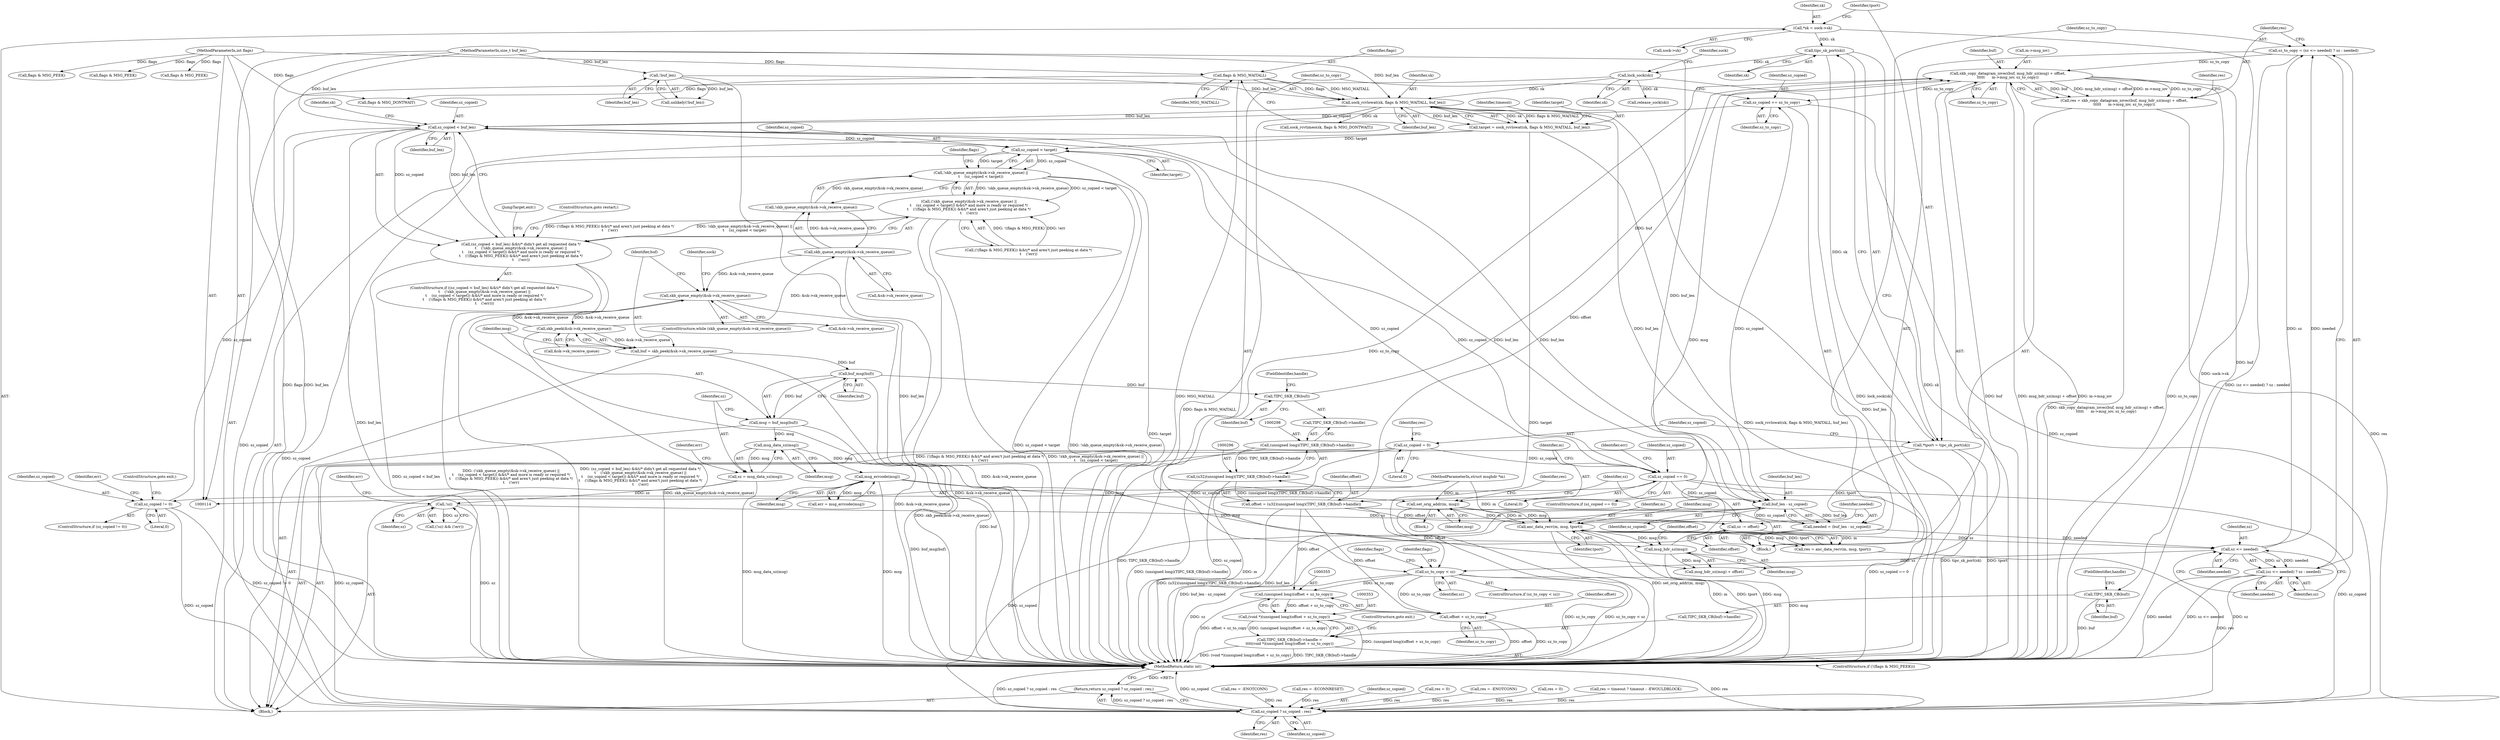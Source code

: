 digraph "0_linux_60085c3d009b0df252547adb336d1ccca5ce52ec_0@API" {
"1000311" [label="(Call,sz_to_copy = (sz <= needed) ? sz : needed)"];
"1000314" [label="(Call,sz <= needed)"];
"1000303" [label="(Call,sz -= offset)"];
"1000293" [label="(Call,offset = (u32)(unsigned long)(TIPC_SKB_CB(buf)->handle))"];
"1000295" [label="(Call,(u32)(unsigned long)(TIPC_SKB_CB(buf)->handle))"];
"1000297" [label="(Call,(unsigned long)(TIPC_SKB_CB(buf)->handle))"];
"1000263" [label="(Call,!sz)"];
"1000253" [label="(Call,sz = msg_data_sz(msg))"];
"1000255" [label="(Call,msg_data_sz(msg))"];
"1000249" [label="(Call,msg = buf_msg(buf))"];
"1000251" [label="(Call,buf_msg(buf))"];
"1000242" [label="(Call,buf = skb_peek(&sk->sk_receive_queue))"];
"1000244" [label="(Call,skb_peek(&sk->sk_receive_queue))"];
"1000198" [label="(Call,skb_queue_empty(&sk->sk_receive_queue))"];
"1000415" [label="(Call,skb_queue_empty(&sk->sk_receive_queue))"];
"1000306" [label="(Call,needed = (buf_len - sz_copied))"];
"1000308" [label="(Call,buf_len - sz_copied)"];
"1000183" [label="(Call,sock_rcvlowat(sk, flags & MSG_WAITALL, buf_len))"];
"1000155" [label="(Call,lock_sock(sk))"];
"1000130" [label="(Call,tipc_sk_port(sk))"];
"1000122" [label="(Call,*sk = sock->sk)"];
"1000185" [label="(Call,flags & MSG_WAITALL)"];
"1000119" [label="(MethodParameterIn,int flags)"];
"1000150" [label="(Call,!buf_len)"];
"1000118" [label="(MethodParameterIn,size_t buf_len)"];
"1000409" [label="(Call,sz_copied < buf_len)"];
"1000363" [label="(Call,sz_copied != 0)"];
"1000272" [label="(Call,sz_copied == 0)"];
"1000140" [label="(Call,sz_copied = 0)"];
"1000420" [label="(Call,sz_copied < target)"];
"1000181" [label="(Call,target = sock_rcvlowat(sk, flags & MSG_WAITALL, buf_len))"];
"1000334" [label="(Call,sz_copied += sz_to_copy)"];
"1000321" [label="(Call,skb_copy_datagram_iovec(buf, msg_hdr_sz(msg) + offset,\n\t\t\t\t\t      m->msg_iov, sz_to_copy))"];
"1000300" [label="(Call,TIPC_SKB_CB(buf))"];
"1000324" [label="(Call,msg_hdr_sz(msg))"];
"1000259" [label="(Call,msg_errcode(msg))"];
"1000281" [label="(Call,anc_data_recv(m, msg, tport))"];
"1000276" [label="(Call,set_orig_addr(m, msg))"];
"1000117" [label="(MethodParameterIn,struct msghdr *m)"];
"1000128" [label="(Call,*tport = tipc_sk_port(sk))"];
"1000311" [label="(Call,sz_to_copy = (sz <= needed) ? sz : needed)"];
"1000319" [label="(Call,res = skb_copy_datagram_iovec(buf, msg_hdr_sz(msg) + offset,\n\t\t\t\t\t      m->msg_iov, sz_to_copy))"];
"1000435" [label="(Call,sz_copied ? sz_copied : res)"];
"1000434" [label="(Return,return sz_copied ? sz_copied : res;)"];
"1000313" [label="(Call,(sz <= needed) ? sz : needed)"];
"1000338" [label="(Call,sz_to_copy < sz)"];
"1000354" [label="(Call,(unsigned long)(offset + sz_to_copy))"];
"1000352" [label="(Call,(void *)(unsigned long)(offset + sz_to_copy))"];
"1000347" [label="(Call,TIPC_SKB_CB(buf)->handle =\n\t\t\t\t(void *)(unsigned long)(offset + sz_to_copy))"];
"1000356" [label="(Call,offset + sz_to_copy)"];
"1000408" [label="(Call,(sz_copied < buf_len) &&\t/* didn't get all requested data */\n\t    (!skb_queue_empty(&sk->sk_receive_queue) ||\n\t    (sz_copied < target)) &&\t/* and more is ready or required */\n\t    (!(flags & MSG_PEEK)) &&\t/* and aren't just peeking at data */\n\t    (!err))"];
"1000413" [label="(Call,!skb_queue_empty(&sk->sk_receive_queue) ||\n\t    (sz_copied < target))"];
"1000412" [label="(Call,(!skb_queue_empty(&sk->sk_receive_queue) ||\n\t    (sz_copied < target)) &&\t/* and more is ready or required */\n\t    (!(flags & MSG_PEEK)) &&\t/* and aren't just peeking at data */\n\t    (!err))"];
"1000349" [label="(Call,TIPC_SKB_CB(buf))"];
"1000408" [label="(Call,(sz_copied < buf_len) &&\t/* didn't get all requested data */\n\t    (!skb_queue_empty(&sk->sk_receive_queue) ||\n\t    (sz_copied < target)) &&\t/* and more is ready or required */\n\t    (!(flags & MSG_PEEK)) &&\t/* and aren't just peeking at data */\n\t    (!err))"];
"1000422" [label="(Identifier,target)"];
"1000242" [label="(Call,buf = skb_peek(&sk->sk_receive_queue))"];
"1000171" [label="(Call,res = -ENOTCONN)"];
"1000339" [label="(Identifier,sz_to_copy)"];
"1000322" [label="(Identifier,buf)"];
"1000327" [label="(Call,m->msg_iov)"];
"1000342" [label="(ControlStructure,if (!(flags & MSG_PEEK)))"];
"1000434" [label="(Return,return sz_copied ? sz_copied : res;)"];
"1000362" [label="(ControlStructure,if (sz_copied != 0))"];
"1000191" [label="(Call,sock_rcvtimeo(sk, flags & MSG_DONTWAIT))"];
"1000262" [label="(Call,(!sz) && (!err))"];
"1000319" [label="(Call,res = skb_copy_datagram_iovec(buf, msg_hdr_sz(msg) + offset,\n\t\t\t\t\t      m->msg_iov, sz_to_copy))"];
"1000426" [label="(Identifier,flags)"];
"1000257" [label="(Call,err = msg_errcode(msg))"];
"1000243" [label="(Identifier,buf)"];
"1000290" [label="(Identifier,err)"];
"1000439" [label="(MethodReturn,static int)"];
"1000253" [label="(Call,sz = msg_data_sz(msg))"];
"1000318" [label="(Identifier,needed)"];
"1000307" [label="(Identifier,needed)"];
"1000336" [label="(Identifier,sz_to_copy)"];
"1000326" [label="(Identifier,offset)"];
"1000117" [label="(MethodParameterIn,struct msghdr *m)"];
"1000282" [label="(Identifier,m)"];
"1000325" [label="(Identifier,msg)"];
"1000324" [label="(Call,msg_hdr_sz(msg))"];
"1000379" [label="(Call,res = -ECONNRESET)"];
"1000140" [label="(Call,sz_copied = 0)"];
"1000284" [label="(Identifier,tport)"];
"1000352" [label="(Call,(void *)(unsigned long)(offset + sz_to_copy))"];
"1000415" [label="(Call,skb_queue_empty(&sk->sk_receive_queue))"];
"1000302" [label="(FieldIdentifier,handle)"];
"1000274" [label="(Literal,0)"];
"1000156" [label="(Identifier,sk)"];
"1000309" [label="(Identifier,buf_len)"];
"1000299" [label="(Call,TIPC_SKB_CB(buf)->handle)"];
"1000130" [label="(Call,tipc_sk_port(sk))"];
"1000365" [label="(Literal,0)"];
"1000279" [label="(Call,res = anc_data_recv(m, msg, tport))"];
"1000283" [label="(Identifier,msg)"];
"1000438" [label="(Identifier,res)"];
"1000185" [label="(Call,flags & MSG_WAITALL)"];
"1000245" [label="(Call,&sk->sk_receive_queue)"];
"1000181" [label="(Call,target = sock_rcvlowat(sk, flags & MSG_WAITALL, buf_len))"];
"1000414" [label="(Call,!skb_queue_empty(&sk->sk_receive_queue))"];
"1000119" [label="(MethodParameterIn,int flags)"];
"1000436" [label="(Identifier,sz_copied)"];
"1000255" [label="(Call,msg_data_sz(msg))"];
"1000249" [label="(Call,msg = buf_msg(buf))"];
"1000387" [label="(Identifier,flags)"];
"1000129" [label="(Identifier,tport)"];
"1000291" [label="(Block,)"];
"1000187" [label="(Identifier,MSG_WAITALL)"];
"1000123" [label="(Identifier,sk)"];
"1000375" [label="(Call,res = 0)"];
"1000407" [label="(ControlStructure,if ((sz_copied < buf_len) &&\t/* didn't get all requested data */\n\t    (!skb_queue_empty(&sk->sk_receive_queue) ||\n\t    (sz_copied < target)) &&\t/* and more is ready or required */\n\t    (!(flags & MSG_PEEK)) &&\t/* and aren't just peeking at data */\n\t    (!err)))"];
"1000435" [label="(Call,sz_copied ? sz_copied : res)"];
"1000350" [label="(Identifier,buf)"];
"1000244" [label="(Call,skb_peek(&sk->sk_receive_queue))"];
"1000356" [label="(Call,offset + sz_to_copy)"];
"1000432" [label="(Call,release_sock(sk))"];
"1000146" [label="(Identifier,res)"];
"1000128" [label="(Call,*tport = tipc_sk_port(sk))"];
"1000308" [label="(Call,buf_len - sz_copied)"];
"1000276" [label="(Call,set_orig_addr(m, msg))"];
"1000190" [label="(Identifier,timeout)"];
"1000295" [label="(Call,(u32)(unsigned long)(TIPC_SKB_CB(buf)->handle))"];
"1000409" [label="(Call,sz_copied < buf_len)"];
"1000320" [label="(Identifier,res)"];
"1000122" [label="(Call,*sk = sock->sk)"];
"1000301" [label="(Identifier,buf)"];
"1000149" [label="(Call,unlikely(!buf_len))"];
"1000418" [label="(Identifier,sk)"];
"1000182" [label="(Identifier,target)"];
"1000345" [label="(Identifier,flags)"];
"1000184" [label="(Identifier,sk)"];
"1000335" [label="(Identifier,sz_copied)"];
"1000425" [label="(Call,flags & MSG_PEEK)"];
"1000358" [label="(Identifier,sz_to_copy)"];
"1000183" [label="(Call,sock_rcvlowat(sk, flags & MSG_WAITALL, buf_len))"];
"1000304" [label="(Identifier,sz)"];
"1000266" [label="(Identifier,err)"];
"1000338" [label="(Call,sz_to_copy < sz)"];
"1000211" [label="(Call,res = -ENOTCONN)"];
"1000263" [label="(Call,!sz)"];
"1000264" [label="(Identifier,sz)"];
"1000281" [label="(Call,anc_data_recv(m, msg, tport))"];
"1000278" [label="(Identifier,msg)"];
"1000259" [label="(Call,msg_errcode(msg))"];
"1000420" [label="(Call,sz_copied < target)"];
"1000332" [label="(Identifier,res)"];
"1000411" [label="(Identifier,buf_len)"];
"1000340" [label="(Identifier,sz)"];
"1000354" [label="(Call,(unsigned long)(offset + sz_to_copy))"];
"1000198" [label="(Call,skb_queue_empty(&sk->sk_receive_queue))"];
"1000311" [label="(Call,sz_to_copy = (sz <= needed) ? sz : needed)"];
"1000421" [label="(Identifier,sz_copied)"];
"1000120" [label="(Block,)"];
"1000258" [label="(Identifier,err)"];
"1000186" [label="(Identifier,flags)"];
"1000305" [label="(Identifier,offset)"];
"1000151" [label="(Identifier,buf_len)"];
"1000131" [label="(Identifier,sk)"];
"1000207" [label="(Identifier,sock)"];
"1000260" [label="(Identifier,msg)"];
"1000250" [label="(Identifier,msg)"];
"1000197" [label="(ControlStructure,while (skb_queue_empty(&sk->sk_receive_queue)))"];
"1000273" [label="(Identifier,sz_copied)"];
"1000199" [label="(Call,&sk->sk_receive_queue)"];
"1000348" [label="(Call,TIPC_SKB_CB(buf)->handle)"];
"1000364" [label="(Identifier,sz_copied)"];
"1000297" [label="(Call,(unsigned long)(TIPC_SKB_CB(buf)->handle))"];
"1000351" [label="(FieldIdentifier,handle)"];
"1000437" [label="(Identifier,sz_copied)"];
"1000357" [label="(Identifier,offset)"];
"1000277" [label="(Identifier,m)"];
"1000370" [label="(Identifier,err)"];
"1000431" [label="(JumpTarget,exit:)"];
"1000323" [label="(Call,msg_hdr_sz(msg) + offset)"];
"1000252" [label="(Identifier,buf)"];
"1000347" [label="(Call,TIPC_SKB_CB(buf)->handle =\n\t\t\t\t(void *)(unsigned long)(offset + sz_to_copy))"];
"1000141" [label="(Identifier,sz_copied)"];
"1000410" [label="(Identifier,sz_copied)"];
"1000303" [label="(Call,sz -= offset)"];
"1000150" [label="(Call,!buf_len)"];
"1000337" [label="(ControlStructure,if (sz_to_copy < sz))"];
"1000162" [label="(Identifier,sock)"];
"1000312" [label="(Identifier,sz_to_copy)"];
"1000317" [label="(Identifier,sz)"];
"1000359" [label="(ControlStructure,goto exit;)"];
"1000386" [label="(Call,flags & MSG_PEEK)"];
"1000271" [label="(ControlStructure,if (sz_copied == 0))"];
"1000145" [label="(Call,res = 0)"];
"1000124" [label="(Call,sock->sk)"];
"1000344" [label="(Call,flags & MSG_PEEK)"];
"1000256" [label="(Identifier,msg)"];
"1000280" [label="(Identifier,res)"];
"1000330" [label="(Identifier,sz_to_copy)"];
"1000412" [label="(Call,(!skb_queue_empty(&sk->sk_receive_queue) ||\n\t    (sz_copied < target)) &&\t/* and more is ready or required */\n\t    (!(flags & MSG_PEEK)) &&\t/* and aren't just peeking at data */\n\t    (!err))"];
"1000254" [label="(Identifier,sz)"];
"1000155" [label="(Call,lock_sock(sk))"];
"1000306" [label="(Call,needed = (buf_len - sz_copied))"];
"1000221" [label="(Call,res = timeout ? timeout : -EWOULDBLOCK)"];
"1000313" [label="(Call,(sz <= needed) ? sz : needed)"];
"1000272" [label="(Call,sz_copied == 0)"];
"1000423" [label="(Call,(!(flags & MSG_PEEK)) &&\t/* and aren't just peeking at data */\n\t    (!err))"];
"1000188" [label="(Identifier,buf_len)"];
"1000315" [label="(Identifier,sz)"];
"1000349" [label="(Call,TIPC_SKB_CB(buf))"];
"1000416" [label="(Call,&sk->sk_receive_queue)"];
"1000142" [label="(Literal,0)"];
"1000300" [label="(Call,TIPC_SKB_CB(buf))"];
"1000316" [label="(Identifier,needed)"];
"1000193" [label="(Call,flags & MSG_DONTWAIT)"];
"1000293" [label="(Call,offset = (u32)(unsigned long)(TIPC_SKB_CB(buf)->handle))"];
"1000363" [label="(Call,sz_copied != 0)"];
"1000294" [label="(Identifier,offset)"];
"1000334" [label="(Call,sz_copied += sz_to_copy)"];
"1000275" [label="(Block,)"];
"1000251" [label="(Call,buf_msg(buf))"];
"1000314" [label="(Call,sz <= needed)"];
"1000310" [label="(Identifier,sz_copied)"];
"1000321" [label="(Call,skb_copy_datagram_iovec(buf, msg_hdr_sz(msg) + offset,\n\t\t\t\t\t      m->msg_iov, sz_to_copy))"];
"1000118" [label="(MethodParameterIn,size_t buf_len)"];
"1000366" [label="(ControlStructure,goto exit;)"];
"1000413" [label="(Call,!skb_queue_empty(&sk->sk_receive_queue) ||\n\t    (sz_copied < target))"];
"1000430" [label="(ControlStructure,goto restart;)"];
"1000311" -> "1000291"  [label="AST: "];
"1000311" -> "1000313"  [label="CFG: "];
"1000312" -> "1000311"  [label="AST: "];
"1000313" -> "1000311"  [label="AST: "];
"1000320" -> "1000311"  [label="CFG: "];
"1000311" -> "1000439"  [label="DDG: (sz <= needed) ? sz : needed"];
"1000314" -> "1000311"  [label="DDG: sz"];
"1000314" -> "1000311"  [label="DDG: needed"];
"1000311" -> "1000321"  [label="DDG: sz_to_copy"];
"1000314" -> "1000313"  [label="AST: "];
"1000314" -> "1000316"  [label="CFG: "];
"1000315" -> "1000314"  [label="AST: "];
"1000316" -> "1000314"  [label="AST: "];
"1000317" -> "1000314"  [label="CFG: "];
"1000318" -> "1000314"  [label="CFG: "];
"1000303" -> "1000314"  [label="DDG: sz"];
"1000306" -> "1000314"  [label="DDG: needed"];
"1000314" -> "1000313"  [label="DDG: sz"];
"1000314" -> "1000313"  [label="DDG: needed"];
"1000314" -> "1000338"  [label="DDG: sz"];
"1000303" -> "1000291"  [label="AST: "];
"1000303" -> "1000305"  [label="CFG: "];
"1000304" -> "1000303"  [label="AST: "];
"1000305" -> "1000303"  [label="AST: "];
"1000307" -> "1000303"  [label="CFG: "];
"1000293" -> "1000303"  [label="DDG: offset"];
"1000263" -> "1000303"  [label="DDG: sz"];
"1000293" -> "1000291"  [label="AST: "];
"1000293" -> "1000295"  [label="CFG: "];
"1000294" -> "1000293"  [label="AST: "];
"1000295" -> "1000293"  [label="AST: "];
"1000304" -> "1000293"  [label="CFG: "];
"1000293" -> "1000439"  [label="DDG: (u32)(unsigned long)(TIPC_SKB_CB(buf)->handle)"];
"1000295" -> "1000293"  [label="DDG: (unsigned long)(TIPC_SKB_CB(buf)->handle)"];
"1000293" -> "1000321"  [label="DDG: offset"];
"1000293" -> "1000323"  [label="DDG: offset"];
"1000293" -> "1000354"  [label="DDG: offset"];
"1000293" -> "1000356"  [label="DDG: offset"];
"1000295" -> "1000297"  [label="CFG: "];
"1000296" -> "1000295"  [label="AST: "];
"1000297" -> "1000295"  [label="AST: "];
"1000295" -> "1000439"  [label="DDG: (unsigned long)(TIPC_SKB_CB(buf)->handle)"];
"1000297" -> "1000295"  [label="DDG: TIPC_SKB_CB(buf)->handle"];
"1000297" -> "1000299"  [label="CFG: "];
"1000298" -> "1000297"  [label="AST: "];
"1000299" -> "1000297"  [label="AST: "];
"1000297" -> "1000439"  [label="DDG: TIPC_SKB_CB(buf)->handle"];
"1000263" -> "1000262"  [label="AST: "];
"1000263" -> "1000264"  [label="CFG: "];
"1000264" -> "1000263"  [label="AST: "];
"1000266" -> "1000263"  [label="CFG: "];
"1000262" -> "1000263"  [label="CFG: "];
"1000263" -> "1000439"  [label="DDG: sz"];
"1000263" -> "1000262"  [label="DDG: sz"];
"1000253" -> "1000263"  [label="DDG: sz"];
"1000253" -> "1000120"  [label="AST: "];
"1000253" -> "1000255"  [label="CFG: "];
"1000254" -> "1000253"  [label="AST: "];
"1000255" -> "1000253"  [label="AST: "];
"1000258" -> "1000253"  [label="CFG: "];
"1000253" -> "1000439"  [label="DDG: msg_data_sz(msg)"];
"1000255" -> "1000253"  [label="DDG: msg"];
"1000255" -> "1000256"  [label="CFG: "];
"1000256" -> "1000255"  [label="AST: "];
"1000249" -> "1000255"  [label="DDG: msg"];
"1000255" -> "1000259"  [label="DDG: msg"];
"1000249" -> "1000120"  [label="AST: "];
"1000249" -> "1000251"  [label="CFG: "];
"1000250" -> "1000249"  [label="AST: "];
"1000251" -> "1000249"  [label="AST: "];
"1000254" -> "1000249"  [label="CFG: "];
"1000249" -> "1000439"  [label="DDG: buf_msg(buf)"];
"1000251" -> "1000249"  [label="DDG: buf"];
"1000251" -> "1000252"  [label="CFG: "];
"1000252" -> "1000251"  [label="AST: "];
"1000251" -> "1000439"  [label="DDG: buf"];
"1000242" -> "1000251"  [label="DDG: buf"];
"1000251" -> "1000300"  [label="DDG: buf"];
"1000242" -> "1000120"  [label="AST: "];
"1000242" -> "1000244"  [label="CFG: "];
"1000243" -> "1000242"  [label="AST: "];
"1000244" -> "1000242"  [label="AST: "];
"1000250" -> "1000242"  [label="CFG: "];
"1000242" -> "1000439"  [label="DDG: skb_peek(&sk->sk_receive_queue)"];
"1000244" -> "1000242"  [label="DDG: &sk->sk_receive_queue"];
"1000244" -> "1000245"  [label="CFG: "];
"1000245" -> "1000244"  [label="AST: "];
"1000244" -> "1000439"  [label="DDG: &sk->sk_receive_queue"];
"1000244" -> "1000198"  [label="DDG: &sk->sk_receive_queue"];
"1000198" -> "1000244"  [label="DDG: &sk->sk_receive_queue"];
"1000244" -> "1000415"  [label="DDG: &sk->sk_receive_queue"];
"1000198" -> "1000197"  [label="AST: "];
"1000198" -> "1000199"  [label="CFG: "];
"1000199" -> "1000198"  [label="AST: "];
"1000207" -> "1000198"  [label="CFG: "];
"1000243" -> "1000198"  [label="CFG: "];
"1000198" -> "1000439"  [label="DDG: &sk->sk_receive_queue"];
"1000198" -> "1000439"  [label="DDG: skb_queue_empty(&sk->sk_receive_queue)"];
"1000415" -> "1000198"  [label="DDG: &sk->sk_receive_queue"];
"1000415" -> "1000414"  [label="AST: "];
"1000415" -> "1000416"  [label="CFG: "];
"1000416" -> "1000415"  [label="AST: "];
"1000414" -> "1000415"  [label="CFG: "];
"1000415" -> "1000439"  [label="DDG: &sk->sk_receive_queue"];
"1000415" -> "1000414"  [label="DDG: &sk->sk_receive_queue"];
"1000306" -> "1000291"  [label="AST: "];
"1000306" -> "1000308"  [label="CFG: "];
"1000307" -> "1000306"  [label="AST: "];
"1000308" -> "1000306"  [label="AST: "];
"1000312" -> "1000306"  [label="CFG: "];
"1000306" -> "1000439"  [label="DDG: buf_len - sz_copied"];
"1000308" -> "1000306"  [label="DDG: buf_len"];
"1000308" -> "1000306"  [label="DDG: sz_copied"];
"1000308" -> "1000310"  [label="CFG: "];
"1000309" -> "1000308"  [label="AST: "];
"1000310" -> "1000308"  [label="AST: "];
"1000308" -> "1000439"  [label="DDG: buf_len"];
"1000183" -> "1000308"  [label="DDG: buf_len"];
"1000409" -> "1000308"  [label="DDG: buf_len"];
"1000118" -> "1000308"  [label="DDG: buf_len"];
"1000272" -> "1000308"  [label="DDG: sz_copied"];
"1000308" -> "1000334"  [label="DDG: sz_copied"];
"1000308" -> "1000409"  [label="DDG: buf_len"];
"1000308" -> "1000435"  [label="DDG: sz_copied"];
"1000183" -> "1000181"  [label="AST: "];
"1000183" -> "1000188"  [label="CFG: "];
"1000184" -> "1000183"  [label="AST: "];
"1000185" -> "1000183"  [label="AST: "];
"1000188" -> "1000183"  [label="AST: "];
"1000181" -> "1000183"  [label="CFG: "];
"1000183" -> "1000439"  [label="DDG: buf_len"];
"1000183" -> "1000439"  [label="DDG: flags & MSG_WAITALL"];
"1000183" -> "1000181"  [label="DDG: sk"];
"1000183" -> "1000181"  [label="DDG: flags & MSG_WAITALL"];
"1000183" -> "1000181"  [label="DDG: buf_len"];
"1000155" -> "1000183"  [label="DDG: sk"];
"1000185" -> "1000183"  [label="DDG: flags"];
"1000185" -> "1000183"  [label="DDG: MSG_WAITALL"];
"1000150" -> "1000183"  [label="DDG: buf_len"];
"1000118" -> "1000183"  [label="DDG: buf_len"];
"1000183" -> "1000191"  [label="DDG: sk"];
"1000183" -> "1000409"  [label="DDG: buf_len"];
"1000155" -> "1000120"  [label="AST: "];
"1000155" -> "1000156"  [label="CFG: "];
"1000156" -> "1000155"  [label="AST: "];
"1000162" -> "1000155"  [label="CFG: "];
"1000155" -> "1000439"  [label="DDG: lock_sock(sk)"];
"1000130" -> "1000155"  [label="DDG: sk"];
"1000155" -> "1000432"  [label="DDG: sk"];
"1000130" -> "1000128"  [label="AST: "];
"1000130" -> "1000131"  [label="CFG: "];
"1000131" -> "1000130"  [label="AST: "];
"1000128" -> "1000130"  [label="CFG: "];
"1000130" -> "1000439"  [label="DDG: sk"];
"1000130" -> "1000128"  [label="DDG: sk"];
"1000122" -> "1000130"  [label="DDG: sk"];
"1000122" -> "1000120"  [label="AST: "];
"1000122" -> "1000124"  [label="CFG: "];
"1000123" -> "1000122"  [label="AST: "];
"1000124" -> "1000122"  [label="AST: "];
"1000129" -> "1000122"  [label="CFG: "];
"1000122" -> "1000439"  [label="DDG: sock->sk"];
"1000185" -> "1000187"  [label="CFG: "];
"1000186" -> "1000185"  [label="AST: "];
"1000187" -> "1000185"  [label="AST: "];
"1000188" -> "1000185"  [label="CFG: "];
"1000185" -> "1000439"  [label="DDG: MSG_WAITALL"];
"1000119" -> "1000185"  [label="DDG: flags"];
"1000185" -> "1000193"  [label="DDG: flags"];
"1000119" -> "1000114"  [label="AST: "];
"1000119" -> "1000439"  [label="DDG: flags"];
"1000119" -> "1000193"  [label="DDG: flags"];
"1000119" -> "1000344"  [label="DDG: flags"];
"1000119" -> "1000386"  [label="DDG: flags"];
"1000119" -> "1000425"  [label="DDG: flags"];
"1000150" -> "1000149"  [label="AST: "];
"1000150" -> "1000151"  [label="CFG: "];
"1000151" -> "1000150"  [label="AST: "];
"1000149" -> "1000150"  [label="CFG: "];
"1000150" -> "1000439"  [label="DDG: buf_len"];
"1000150" -> "1000149"  [label="DDG: buf_len"];
"1000118" -> "1000150"  [label="DDG: buf_len"];
"1000118" -> "1000114"  [label="AST: "];
"1000118" -> "1000439"  [label="DDG: buf_len"];
"1000118" -> "1000409"  [label="DDG: buf_len"];
"1000409" -> "1000408"  [label="AST: "];
"1000409" -> "1000411"  [label="CFG: "];
"1000410" -> "1000409"  [label="AST: "];
"1000411" -> "1000409"  [label="AST: "];
"1000418" -> "1000409"  [label="CFG: "];
"1000408" -> "1000409"  [label="CFG: "];
"1000409" -> "1000439"  [label="DDG: buf_len"];
"1000409" -> "1000272"  [label="DDG: sz_copied"];
"1000409" -> "1000408"  [label="DDG: sz_copied"];
"1000409" -> "1000408"  [label="DDG: buf_len"];
"1000363" -> "1000409"  [label="DDG: sz_copied"];
"1000334" -> "1000409"  [label="DDG: sz_copied"];
"1000409" -> "1000420"  [label="DDG: sz_copied"];
"1000409" -> "1000435"  [label="DDG: sz_copied"];
"1000363" -> "1000362"  [label="AST: "];
"1000363" -> "1000365"  [label="CFG: "];
"1000364" -> "1000363"  [label="AST: "];
"1000365" -> "1000363"  [label="AST: "];
"1000366" -> "1000363"  [label="CFG: "];
"1000370" -> "1000363"  [label="CFG: "];
"1000363" -> "1000439"  [label="DDG: sz_copied != 0"];
"1000272" -> "1000363"  [label="DDG: sz_copied"];
"1000363" -> "1000435"  [label="DDG: sz_copied"];
"1000272" -> "1000271"  [label="AST: "];
"1000272" -> "1000274"  [label="CFG: "];
"1000273" -> "1000272"  [label="AST: "];
"1000274" -> "1000272"  [label="AST: "];
"1000277" -> "1000272"  [label="CFG: "];
"1000290" -> "1000272"  [label="CFG: "];
"1000272" -> "1000439"  [label="DDG: sz_copied == 0"];
"1000140" -> "1000272"  [label="DDG: sz_copied"];
"1000420" -> "1000272"  [label="DDG: sz_copied"];
"1000272" -> "1000435"  [label="DDG: sz_copied"];
"1000140" -> "1000120"  [label="AST: "];
"1000140" -> "1000142"  [label="CFG: "];
"1000141" -> "1000140"  [label="AST: "];
"1000142" -> "1000140"  [label="AST: "];
"1000146" -> "1000140"  [label="CFG: "];
"1000140" -> "1000439"  [label="DDG: sz_copied"];
"1000140" -> "1000435"  [label="DDG: sz_copied"];
"1000420" -> "1000413"  [label="AST: "];
"1000420" -> "1000422"  [label="CFG: "];
"1000421" -> "1000420"  [label="AST: "];
"1000422" -> "1000420"  [label="AST: "];
"1000413" -> "1000420"  [label="CFG: "];
"1000420" -> "1000439"  [label="DDG: target"];
"1000420" -> "1000413"  [label="DDG: sz_copied"];
"1000420" -> "1000413"  [label="DDG: target"];
"1000181" -> "1000420"  [label="DDG: target"];
"1000420" -> "1000435"  [label="DDG: sz_copied"];
"1000181" -> "1000120"  [label="AST: "];
"1000182" -> "1000181"  [label="AST: "];
"1000190" -> "1000181"  [label="CFG: "];
"1000181" -> "1000439"  [label="DDG: target"];
"1000181" -> "1000439"  [label="DDG: sock_rcvlowat(sk, flags & MSG_WAITALL, buf_len)"];
"1000334" -> "1000291"  [label="AST: "];
"1000334" -> "1000336"  [label="CFG: "];
"1000335" -> "1000334"  [label="AST: "];
"1000336" -> "1000334"  [label="AST: "];
"1000339" -> "1000334"  [label="CFG: "];
"1000321" -> "1000334"  [label="DDG: sz_to_copy"];
"1000334" -> "1000435"  [label="DDG: sz_copied"];
"1000321" -> "1000319"  [label="AST: "];
"1000321" -> "1000330"  [label="CFG: "];
"1000322" -> "1000321"  [label="AST: "];
"1000323" -> "1000321"  [label="AST: "];
"1000327" -> "1000321"  [label="AST: "];
"1000330" -> "1000321"  [label="AST: "];
"1000319" -> "1000321"  [label="CFG: "];
"1000321" -> "1000439"  [label="DDG: sz_to_copy"];
"1000321" -> "1000439"  [label="DDG: buf"];
"1000321" -> "1000439"  [label="DDG: msg_hdr_sz(msg) + offset"];
"1000321" -> "1000439"  [label="DDG: m->msg_iov"];
"1000321" -> "1000319"  [label="DDG: buf"];
"1000321" -> "1000319"  [label="DDG: msg_hdr_sz(msg) + offset"];
"1000321" -> "1000319"  [label="DDG: m->msg_iov"];
"1000321" -> "1000319"  [label="DDG: sz_to_copy"];
"1000300" -> "1000321"  [label="DDG: buf"];
"1000324" -> "1000321"  [label="DDG: msg"];
"1000321" -> "1000338"  [label="DDG: sz_to_copy"];
"1000321" -> "1000349"  [label="DDG: buf"];
"1000300" -> "1000299"  [label="AST: "];
"1000300" -> "1000301"  [label="CFG: "];
"1000301" -> "1000300"  [label="AST: "];
"1000302" -> "1000300"  [label="CFG: "];
"1000324" -> "1000323"  [label="AST: "];
"1000324" -> "1000325"  [label="CFG: "];
"1000325" -> "1000324"  [label="AST: "];
"1000326" -> "1000324"  [label="CFG: "];
"1000324" -> "1000439"  [label="DDG: msg"];
"1000324" -> "1000323"  [label="DDG: msg"];
"1000259" -> "1000324"  [label="DDG: msg"];
"1000281" -> "1000324"  [label="DDG: msg"];
"1000259" -> "1000257"  [label="AST: "];
"1000259" -> "1000260"  [label="CFG: "];
"1000260" -> "1000259"  [label="AST: "];
"1000257" -> "1000259"  [label="CFG: "];
"1000259" -> "1000439"  [label="DDG: msg"];
"1000259" -> "1000257"  [label="DDG: msg"];
"1000259" -> "1000276"  [label="DDG: msg"];
"1000281" -> "1000279"  [label="AST: "];
"1000281" -> "1000284"  [label="CFG: "];
"1000282" -> "1000281"  [label="AST: "];
"1000283" -> "1000281"  [label="AST: "];
"1000284" -> "1000281"  [label="AST: "];
"1000279" -> "1000281"  [label="CFG: "];
"1000281" -> "1000439"  [label="DDG: m"];
"1000281" -> "1000439"  [label="DDG: tport"];
"1000281" -> "1000439"  [label="DDG: msg"];
"1000281" -> "1000276"  [label="DDG: m"];
"1000281" -> "1000279"  [label="DDG: m"];
"1000281" -> "1000279"  [label="DDG: msg"];
"1000281" -> "1000279"  [label="DDG: tport"];
"1000276" -> "1000281"  [label="DDG: m"];
"1000276" -> "1000281"  [label="DDG: msg"];
"1000117" -> "1000281"  [label="DDG: m"];
"1000128" -> "1000281"  [label="DDG: tport"];
"1000276" -> "1000275"  [label="AST: "];
"1000276" -> "1000278"  [label="CFG: "];
"1000277" -> "1000276"  [label="AST: "];
"1000278" -> "1000276"  [label="AST: "];
"1000280" -> "1000276"  [label="CFG: "];
"1000276" -> "1000439"  [label="DDG: set_orig_addr(m, msg)"];
"1000117" -> "1000276"  [label="DDG: m"];
"1000117" -> "1000114"  [label="AST: "];
"1000117" -> "1000439"  [label="DDG: m"];
"1000128" -> "1000120"  [label="AST: "];
"1000129" -> "1000128"  [label="AST: "];
"1000141" -> "1000128"  [label="CFG: "];
"1000128" -> "1000439"  [label="DDG: tipc_sk_port(sk)"];
"1000128" -> "1000439"  [label="DDG: tport"];
"1000319" -> "1000291"  [label="AST: "];
"1000320" -> "1000319"  [label="AST: "];
"1000332" -> "1000319"  [label="CFG: "];
"1000319" -> "1000439"  [label="DDG: skb_copy_datagram_iovec(buf, msg_hdr_sz(msg) + offset,\n\t\t\t\t\t      m->msg_iov, sz_to_copy)"];
"1000319" -> "1000435"  [label="DDG: res"];
"1000435" -> "1000434"  [label="AST: "];
"1000435" -> "1000437"  [label="CFG: "];
"1000435" -> "1000438"  [label="CFG: "];
"1000436" -> "1000435"  [label="AST: "];
"1000437" -> "1000435"  [label="AST: "];
"1000438" -> "1000435"  [label="AST: "];
"1000434" -> "1000435"  [label="CFG: "];
"1000435" -> "1000439"  [label="DDG: sz_copied"];
"1000435" -> "1000439"  [label="DDG: res"];
"1000435" -> "1000439"  [label="DDG: sz_copied ? sz_copied : res"];
"1000435" -> "1000434"  [label="DDG: sz_copied ? sz_copied : res"];
"1000279" -> "1000435"  [label="DDG: res"];
"1000379" -> "1000435"  [label="DDG: res"];
"1000221" -> "1000435"  [label="DDG: res"];
"1000211" -> "1000435"  [label="DDG: res"];
"1000145" -> "1000435"  [label="DDG: res"];
"1000171" -> "1000435"  [label="DDG: res"];
"1000375" -> "1000435"  [label="DDG: res"];
"1000434" -> "1000120"  [label="AST: "];
"1000439" -> "1000434"  [label="CFG: "];
"1000434" -> "1000439"  [label="DDG: <RET>"];
"1000313" -> "1000317"  [label="CFG: "];
"1000313" -> "1000318"  [label="CFG: "];
"1000317" -> "1000313"  [label="AST: "];
"1000318" -> "1000313"  [label="AST: "];
"1000313" -> "1000439"  [label="DDG: needed"];
"1000313" -> "1000439"  [label="DDG: sz <= needed"];
"1000313" -> "1000439"  [label="DDG: sz"];
"1000338" -> "1000337"  [label="AST: "];
"1000338" -> "1000340"  [label="CFG: "];
"1000339" -> "1000338"  [label="AST: "];
"1000340" -> "1000338"  [label="AST: "];
"1000345" -> "1000338"  [label="CFG: "];
"1000387" -> "1000338"  [label="CFG: "];
"1000338" -> "1000439"  [label="DDG: sz_to_copy"];
"1000338" -> "1000439"  [label="DDG: sz_to_copy < sz"];
"1000338" -> "1000439"  [label="DDG: sz"];
"1000338" -> "1000354"  [label="DDG: sz_to_copy"];
"1000338" -> "1000356"  [label="DDG: sz_to_copy"];
"1000354" -> "1000352"  [label="AST: "];
"1000354" -> "1000356"  [label="CFG: "];
"1000355" -> "1000354"  [label="AST: "];
"1000356" -> "1000354"  [label="AST: "];
"1000352" -> "1000354"  [label="CFG: "];
"1000354" -> "1000439"  [label="DDG: offset + sz_to_copy"];
"1000354" -> "1000352"  [label="DDG: offset + sz_to_copy"];
"1000352" -> "1000347"  [label="AST: "];
"1000353" -> "1000352"  [label="AST: "];
"1000347" -> "1000352"  [label="CFG: "];
"1000352" -> "1000439"  [label="DDG: (unsigned long)(offset + sz_to_copy)"];
"1000352" -> "1000347"  [label="DDG: (unsigned long)(offset + sz_to_copy)"];
"1000347" -> "1000342"  [label="AST: "];
"1000348" -> "1000347"  [label="AST: "];
"1000359" -> "1000347"  [label="CFG: "];
"1000347" -> "1000439"  [label="DDG: TIPC_SKB_CB(buf)->handle"];
"1000347" -> "1000439"  [label="DDG: (void *)(unsigned long)(offset + sz_to_copy)"];
"1000356" -> "1000358"  [label="CFG: "];
"1000357" -> "1000356"  [label="AST: "];
"1000358" -> "1000356"  [label="AST: "];
"1000356" -> "1000439"  [label="DDG: offset"];
"1000356" -> "1000439"  [label="DDG: sz_to_copy"];
"1000408" -> "1000407"  [label="AST: "];
"1000408" -> "1000412"  [label="CFG: "];
"1000412" -> "1000408"  [label="AST: "];
"1000430" -> "1000408"  [label="CFG: "];
"1000431" -> "1000408"  [label="CFG: "];
"1000408" -> "1000439"  [label="DDG: sz_copied < buf_len"];
"1000408" -> "1000439"  [label="DDG: (!skb_queue_empty(&sk->sk_receive_queue) ||\n\t    (sz_copied < target)) &&\t/* and more is ready or required */\n\t    (!(flags & MSG_PEEK)) &&\t/* and aren't just peeking at data */\n\t    (!err)"];
"1000408" -> "1000439"  [label="DDG: (sz_copied < buf_len) &&\t/* didn't get all requested data */\n\t    (!skb_queue_empty(&sk->sk_receive_queue) ||\n\t    (sz_copied < target)) &&\t/* and more is ready or required */\n\t    (!(flags & MSG_PEEK)) &&\t/* and aren't just peeking at data */\n\t    (!err)"];
"1000412" -> "1000408"  [label="DDG: !skb_queue_empty(&sk->sk_receive_queue) ||\n\t    (sz_copied < target)"];
"1000412" -> "1000408"  [label="DDG: (!(flags & MSG_PEEK)) &&\t/* and aren't just peeking at data */\n\t    (!err)"];
"1000413" -> "1000412"  [label="AST: "];
"1000413" -> "1000414"  [label="CFG: "];
"1000414" -> "1000413"  [label="AST: "];
"1000426" -> "1000413"  [label="CFG: "];
"1000412" -> "1000413"  [label="CFG: "];
"1000413" -> "1000439"  [label="DDG: sz_copied < target"];
"1000413" -> "1000439"  [label="DDG: !skb_queue_empty(&sk->sk_receive_queue)"];
"1000413" -> "1000412"  [label="DDG: !skb_queue_empty(&sk->sk_receive_queue)"];
"1000413" -> "1000412"  [label="DDG: sz_copied < target"];
"1000414" -> "1000413"  [label="DDG: skb_queue_empty(&sk->sk_receive_queue)"];
"1000412" -> "1000423"  [label="CFG: "];
"1000423" -> "1000412"  [label="AST: "];
"1000412" -> "1000439"  [label="DDG: (!(flags & MSG_PEEK)) &&\t/* and aren't just peeking at data */\n\t    (!err)"];
"1000412" -> "1000439"  [label="DDG: !skb_queue_empty(&sk->sk_receive_queue) ||\n\t    (sz_copied < target)"];
"1000423" -> "1000412"  [label="DDG: !(flags & MSG_PEEK)"];
"1000423" -> "1000412"  [label="DDG: !err"];
"1000349" -> "1000348"  [label="AST: "];
"1000349" -> "1000350"  [label="CFG: "];
"1000350" -> "1000349"  [label="AST: "];
"1000351" -> "1000349"  [label="CFG: "];
"1000349" -> "1000439"  [label="DDG: buf"];
}

